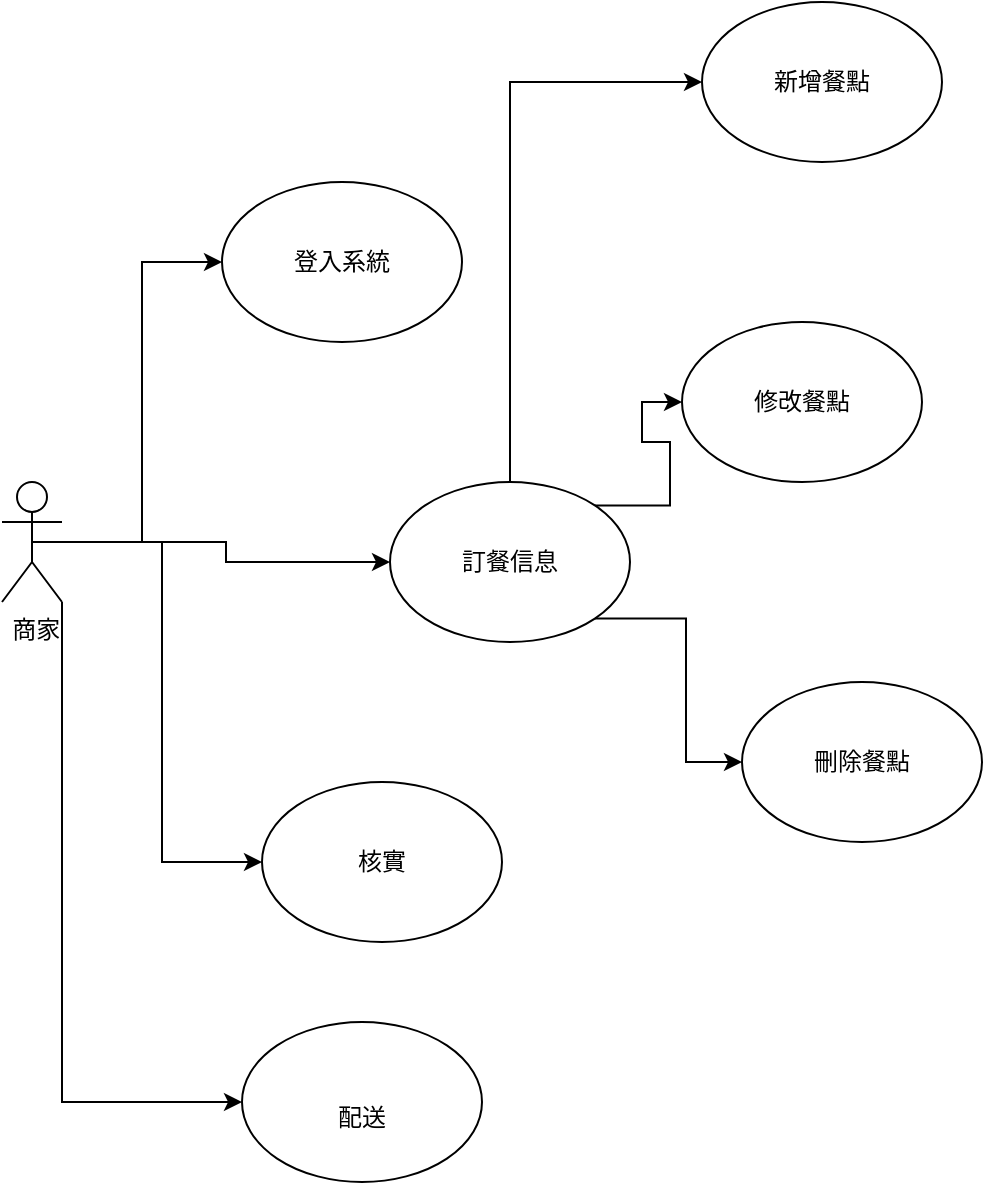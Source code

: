 <mxfile version="22.1.17" type="device">
  <diagram name="第 1 页" id="9zTovSs2VqhJ5_joxdd5">
    <mxGraphModel dx="862" dy="1552" grid="1" gridSize="10" guides="1" tooltips="1" connect="1" arrows="1" fold="1" page="1" pageScale="1" pageWidth="827" pageHeight="1169" math="0" shadow="0">
      <root>
        <mxCell id="0" />
        <mxCell id="1" parent="0" />
        <mxCell id="aG9HuQ64DjRRh5BSDYLo-17" style="edgeStyle=orthogonalEdgeStyle;rounded=0;orthogonalLoop=1;jettySize=auto;html=1;exitX=1;exitY=1;exitDx=0;exitDy=0;exitPerimeter=0;entryX=0;entryY=0.5;entryDx=0;entryDy=0;" edge="1" parent="1" source="aG9HuQ64DjRRh5BSDYLo-1" target="aG9HuQ64DjRRh5BSDYLo-16">
          <mxGeometry relative="1" as="geometry" />
        </mxCell>
        <mxCell id="aG9HuQ64DjRRh5BSDYLo-1" value="&lt;font style=&quot;vertical-align: inherit;&quot;&gt;&lt;font style=&quot;vertical-align: inherit;&quot;&gt;&amp;nbsp;商家&lt;/font&gt;&lt;/font&gt;" style="shape=umlActor;verticalLabelPosition=bottom;verticalAlign=top;html=1;outlineConnect=0;" vertex="1" parent="1">
          <mxGeometry x="220" y="-290" width="30" height="60" as="geometry" />
        </mxCell>
        <mxCell id="aG9HuQ64DjRRh5BSDYLo-2" style="edgeStyle=orthogonalEdgeStyle;rounded=0;orthogonalLoop=1;jettySize=auto;html=1;exitX=0.5;exitY=0.5;exitDx=0;exitDy=0;entryX=0;entryY=0.5;entryDx=0;entryDy=0;exitPerimeter=0;" edge="1" parent="1" source="aG9HuQ64DjRRh5BSDYLo-1" target="aG9HuQ64DjRRh5BSDYLo-10">
          <mxGeometry relative="1" as="geometry">
            <mxPoint x="280" y="-250" as="sourcePoint" />
          </mxGeometry>
        </mxCell>
        <mxCell id="aG9HuQ64DjRRh5BSDYLo-3" style="edgeStyle=orthogonalEdgeStyle;rounded=0;orthogonalLoop=1;jettySize=auto;html=1;entryX=0;entryY=0.5;entryDx=0;entryDy=0;" edge="1" parent="1" source="aG9HuQ64DjRRh5BSDYLo-1" target="aG9HuQ64DjRRh5BSDYLo-5">
          <mxGeometry relative="1" as="geometry">
            <mxPoint x="262.426" y="-278.284" as="sourcePoint" />
          </mxGeometry>
        </mxCell>
        <mxCell id="aG9HuQ64DjRRh5BSDYLo-4" style="edgeStyle=orthogonalEdgeStyle;rounded=0;orthogonalLoop=1;jettySize=auto;html=1;exitX=0.5;exitY=0.5;exitDx=0;exitDy=0;entryX=0;entryY=0.5;entryDx=0;entryDy=0;exitPerimeter=0;" edge="1" parent="1" source="aG9HuQ64DjRRh5BSDYLo-1" target="aG9HuQ64DjRRh5BSDYLo-11">
          <mxGeometry relative="1" as="geometry">
            <mxPoint x="262.426" y="-221.716" as="sourcePoint" />
          </mxGeometry>
        </mxCell>
        <mxCell id="aG9HuQ64DjRRh5BSDYLo-5" value="&lt;font style=&quot;vertical-align: inherit;&quot;&gt;&lt;font style=&quot;vertical-align: inherit;&quot;&gt;登入系統&lt;/font&gt;&lt;/font&gt;" style="ellipse;whiteSpace=wrap;html=1;" vertex="1" parent="1">
          <mxGeometry x="330" y="-440" width="120" height="80" as="geometry" />
        </mxCell>
        <mxCell id="aG9HuQ64DjRRh5BSDYLo-6" value="&lt;font style=&quot;vertical-align: inherit;&quot;&gt;&lt;font style=&quot;vertical-align: inherit;&quot;&gt;修改餐點&lt;/font&gt;&lt;/font&gt;" style="ellipse;whiteSpace=wrap;html=1;" vertex="1" parent="1">
          <mxGeometry x="560" y="-370" width="120" height="80" as="geometry" />
        </mxCell>
        <mxCell id="aG9HuQ64DjRRh5BSDYLo-7" style="edgeStyle=orthogonalEdgeStyle;rounded=0;orthogonalLoop=1;jettySize=auto;html=1;exitX=1;exitY=0;exitDx=0;exitDy=0;entryX=0;entryY=0.5;entryDx=0;entryDy=0;" edge="1" parent="1" source="aG9HuQ64DjRRh5BSDYLo-10" target="aG9HuQ64DjRRh5BSDYLo-6">
          <mxGeometry relative="1" as="geometry" />
        </mxCell>
        <mxCell id="aG9HuQ64DjRRh5BSDYLo-8" style="edgeStyle=orthogonalEdgeStyle;rounded=0;orthogonalLoop=1;jettySize=auto;html=1;exitX=1;exitY=1;exitDx=0;exitDy=0;entryX=0;entryY=0.5;entryDx=0;entryDy=0;" edge="1" parent="1" source="aG9HuQ64DjRRh5BSDYLo-10" target="aG9HuQ64DjRRh5BSDYLo-12">
          <mxGeometry relative="1" as="geometry" />
        </mxCell>
        <mxCell id="aG9HuQ64DjRRh5BSDYLo-9" style="edgeStyle=orthogonalEdgeStyle;rounded=0;orthogonalLoop=1;jettySize=auto;html=1;exitX=0.5;exitY=0;exitDx=0;exitDy=0;entryX=0;entryY=0.5;entryDx=0;entryDy=0;" edge="1" parent="1" source="aG9HuQ64DjRRh5BSDYLo-10" target="aG9HuQ64DjRRh5BSDYLo-13">
          <mxGeometry relative="1" as="geometry" />
        </mxCell>
        <mxCell id="aG9HuQ64DjRRh5BSDYLo-10" value="&lt;font style=&quot;vertical-align: inherit;&quot;&gt;&lt;font style=&quot;vertical-align: inherit;&quot;&gt;&lt;font style=&quot;vertical-align: inherit;&quot;&gt;&lt;font style=&quot;vertical-align: inherit;&quot;&gt;訂餐信息&lt;/font&gt;&lt;/font&gt;&lt;/font&gt;&lt;/font&gt;" style="ellipse;whiteSpace=wrap;html=1;" vertex="1" parent="1">
          <mxGeometry x="414" y="-290" width="120" height="80" as="geometry" />
        </mxCell>
        <mxCell id="aG9HuQ64DjRRh5BSDYLo-11" value="&lt;font style=&quot;vertical-align: inherit;&quot;&gt;&lt;font style=&quot;vertical-align: inherit;&quot;&gt;&lt;font style=&quot;vertical-align: inherit;&quot;&gt;&lt;font style=&quot;vertical-align: inherit;&quot;&gt;核實&lt;/font&gt;&lt;/font&gt;&lt;/font&gt;&lt;/font&gt;" style="ellipse;whiteSpace=wrap;html=1;" vertex="1" parent="1">
          <mxGeometry x="350" y="-140" width="120" height="80" as="geometry" />
        </mxCell>
        <mxCell id="aG9HuQ64DjRRh5BSDYLo-12" value="&lt;font style=&quot;vertical-align: inherit;&quot;&gt;&lt;font style=&quot;vertical-align: inherit;&quot;&gt;刪除餐點&lt;/font&gt;&lt;/font&gt;" style="ellipse;whiteSpace=wrap;html=1;" vertex="1" parent="1">
          <mxGeometry x="590" y="-190" width="120" height="80" as="geometry" />
        </mxCell>
        <mxCell id="aG9HuQ64DjRRh5BSDYLo-13" value="&lt;font style=&quot;vertical-align: inherit;&quot;&gt;&lt;font style=&quot;vertical-align: inherit;&quot;&gt;&lt;font style=&quot;vertical-align: inherit;&quot;&gt;&lt;font style=&quot;vertical-align: inherit;&quot;&gt;新增餐點&lt;/font&gt;&lt;/font&gt;&lt;/font&gt;&lt;/font&gt;" style="ellipse;whiteSpace=wrap;html=1;" vertex="1" parent="1">
          <mxGeometry x="570" y="-530" width="120" height="80" as="geometry" />
        </mxCell>
        <mxCell id="aG9HuQ64DjRRh5BSDYLo-16" value="&lt;font style=&quot;vertical-align: inherit;&quot;&gt;&lt;font style=&quot;vertical-align: inherit;&quot;&gt;&lt;br&gt;配送&lt;/font&gt;&lt;/font&gt;" style="ellipse;whiteSpace=wrap;html=1;" vertex="1" parent="1">
          <mxGeometry x="340" y="-20" width="120" height="80" as="geometry" />
        </mxCell>
      </root>
    </mxGraphModel>
  </diagram>
</mxfile>
